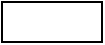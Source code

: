 <mxfile version="17.5.0" type="device"><diagram id="P8dyoJFalTx7MMlPVgTc" name="Page-1"><mxGraphModel dx="946" dy="614" grid="1" gridSize="10" guides="1" tooltips="1" connect="1" arrows="1" fold="1" page="1" pageScale="1" pageWidth="827" pageHeight="1169" math="0" shadow="0"><root><mxCell id="0"/><mxCell id="1" parent="0"/><mxCell id="UucbTrEqcL4uBntc9Rxf-1" value="" style="rounded=0;whiteSpace=wrap;html=1;" vertex="1" parent="1"><mxGeometry x="380" y="20" width="50" height="20" as="geometry"/></mxCell></root></mxGraphModel></diagram></mxfile>